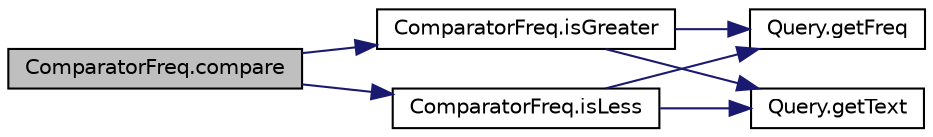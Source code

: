 digraph G
{
  edge [fontname="Helvetica",fontsize="10",labelfontname="Helvetica",labelfontsize="10"];
  node [fontname="Helvetica",fontsize="10",shape=record];
  rankdir="LR";
  Node1 [label="ComparatorFreq.compare",height=0.2,width=0.4,color="black", fillcolor="grey75", style="filled" fontcolor="black"];
  Node1 -> Node2 [color="midnightblue",fontsize="10",style="solid",fontname="Helvetica"];
  Node2 [label="ComparatorFreq.isGreater",height=0.2,width=0.4,color="black", fillcolor="white", style="filled",URL="$dd/d7d/classComparatorFreq.html#afa554000c21bd461fc5e7dbb5e0d51b7"];
  Node2 -> Node3 [color="midnightblue",fontsize="10",style="solid",fontname="Helvetica"];
  Node3 [label="Query.getFreq",height=0.2,width=0.4,color="black", fillcolor="white", style="filled",URL="$d3/ddf/classQuery.html#ab0e010a6f3853a61ca2184eeeb958a9f"];
  Node2 -> Node4 [color="midnightblue",fontsize="10",style="solid",fontname="Helvetica"];
  Node4 [label="Query.getText",height=0.2,width=0.4,color="black", fillcolor="white", style="filled",URL="$d3/ddf/classQuery.html#ae939aca03bbd3ce9814e85f59d9350c9"];
  Node1 -> Node5 [color="midnightblue",fontsize="10",style="solid",fontname="Helvetica"];
  Node5 [label="ComparatorFreq.isLess",height=0.2,width=0.4,color="black", fillcolor="white", style="filled",URL="$dd/d7d/classComparatorFreq.html#a0a78cab4948477cbfe111f8427ec93ec"];
  Node5 -> Node3 [color="midnightblue",fontsize="10",style="solid",fontname="Helvetica"];
  Node5 -> Node4 [color="midnightblue",fontsize="10",style="solid",fontname="Helvetica"];
}

